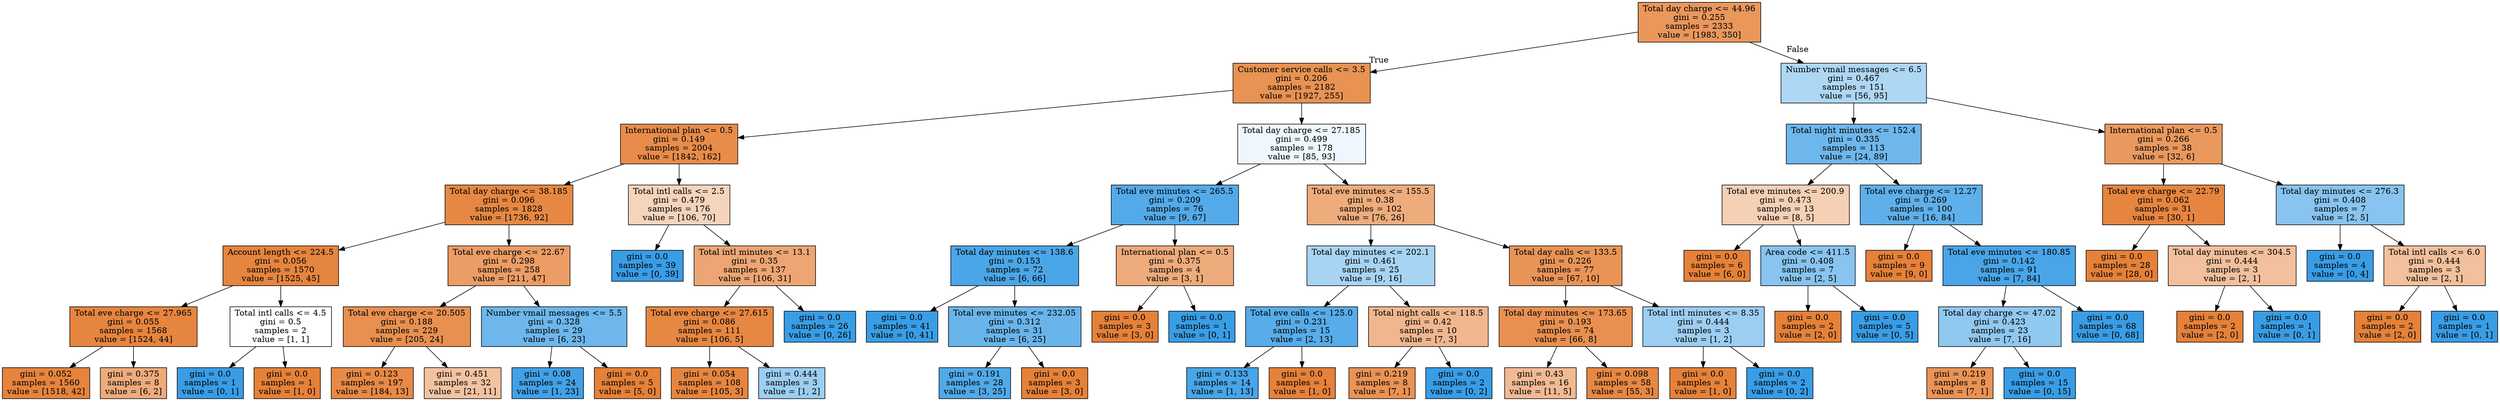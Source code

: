 digraph Tree {
node [shape=box, style="filled", color="black"] ;
0 [label="Total day charge <= 44.96\ngini = 0.255\nsamples = 2333\nvalue = [1983, 350]", fillcolor="#ea975c"] ;
1 [label="Customer service calls <= 3.5\ngini = 0.206\nsamples = 2182\nvalue = [1927, 255]", fillcolor="#e89253"] ;
0 -> 1 [labeldistance=2.5, labelangle=45, headlabel="True"] ;
2 [label="International plan <= 0.5\ngini = 0.149\nsamples = 2004\nvalue = [1842, 162]", fillcolor="#e78c4a"] ;
1 -> 2 ;
3 [label="Total day charge <= 38.185\ngini = 0.096\nsamples = 1828\nvalue = [1736, 92]", fillcolor="#e68843"] ;
2 -> 3 ;
4 [label="Account length <= 224.5\ngini = 0.056\nsamples = 1570\nvalue = [1525, 45]", fillcolor="#e6853f"] ;
3 -> 4 ;
5 [label="Total eve charge <= 27.965\ngini = 0.055\nsamples = 1568\nvalue = [1524, 44]", fillcolor="#e6853f"] ;
4 -> 5 ;
6 [label="gini = 0.052\nsamples = 1560\nvalue = [1518, 42]", fillcolor="#e6843e"] ;
5 -> 6 ;
7 [label="gini = 0.375\nsamples = 8\nvalue = [6, 2]", fillcolor="#eeab7b"] ;
5 -> 7 ;
8 [label="Total intl calls <= 4.5\ngini = 0.5\nsamples = 2\nvalue = [1, 1]", fillcolor="#ffffff"] ;
4 -> 8 ;
9 [label="gini = 0.0\nsamples = 1\nvalue = [0, 1]", fillcolor="#399de5"] ;
8 -> 9 ;
10 [label="gini = 0.0\nsamples = 1\nvalue = [1, 0]", fillcolor="#e58139"] ;
8 -> 10 ;
11 [label="Total eve charge <= 22.67\ngini = 0.298\nsamples = 258\nvalue = [211, 47]", fillcolor="#eb9d65"] ;
3 -> 11 ;
12 [label="Total eve charge <= 20.505\ngini = 0.188\nsamples = 229\nvalue = [205, 24]", fillcolor="#e89050"] ;
11 -> 12 ;
13 [label="gini = 0.123\nsamples = 197\nvalue = [184, 13]", fillcolor="#e78a47"] ;
12 -> 13 ;
14 [label="gini = 0.451\nsamples = 32\nvalue = [21, 11]", fillcolor="#f3c3a1"] ;
12 -> 14 ;
15 [label="Number vmail messages <= 5.5\ngini = 0.328\nsamples = 29\nvalue = [6, 23]", fillcolor="#6db7ec"] ;
11 -> 15 ;
16 [label="gini = 0.08\nsamples = 24\nvalue = [1, 23]", fillcolor="#42a1e6"] ;
15 -> 16 ;
17 [label="gini = 0.0\nsamples = 5\nvalue = [5, 0]", fillcolor="#e58139"] ;
15 -> 17 ;
18 [label="Total intl calls <= 2.5\ngini = 0.479\nsamples = 176\nvalue = [106, 70]", fillcolor="#f6d4bc"] ;
2 -> 18 ;
19 [label="gini = 0.0\nsamples = 39\nvalue = [0, 39]", fillcolor="#399de5"] ;
18 -> 19 ;
20 [label="Total intl minutes <= 13.1\ngini = 0.35\nsamples = 137\nvalue = [106, 31]", fillcolor="#eda673"] ;
18 -> 20 ;
21 [label="Total eve charge <= 27.615\ngini = 0.086\nsamples = 111\nvalue = [106, 5]", fillcolor="#e68742"] ;
20 -> 21 ;
22 [label="gini = 0.054\nsamples = 108\nvalue = [105, 3]", fillcolor="#e6853f"] ;
21 -> 22 ;
23 [label="gini = 0.444\nsamples = 3\nvalue = [1, 2]", fillcolor="#9ccef2"] ;
21 -> 23 ;
24 [label="gini = 0.0\nsamples = 26\nvalue = [0, 26]", fillcolor="#399de5"] ;
20 -> 24 ;
25 [label="Total day charge <= 27.185\ngini = 0.499\nsamples = 178\nvalue = [85, 93]", fillcolor="#eef7fd"] ;
1 -> 25 ;
26 [label="Total eve minutes <= 265.5\ngini = 0.209\nsamples = 76\nvalue = [9, 67]", fillcolor="#54aae8"] ;
25 -> 26 ;
27 [label="Total day minutes <= 138.6\ngini = 0.153\nsamples = 72\nvalue = [6, 66]", fillcolor="#4ba6e7"] ;
26 -> 27 ;
28 [label="gini = 0.0\nsamples = 41\nvalue = [0, 41]", fillcolor="#399de5"] ;
27 -> 28 ;
29 [label="Total eve minutes <= 232.05\ngini = 0.312\nsamples = 31\nvalue = [6, 25]", fillcolor="#69b5eb"] ;
27 -> 29 ;
30 [label="gini = 0.191\nsamples = 28\nvalue = [3, 25]", fillcolor="#51a9e8"] ;
29 -> 30 ;
31 [label="gini = 0.0\nsamples = 3\nvalue = [3, 0]", fillcolor="#e58139"] ;
29 -> 31 ;
32 [label="International plan <= 0.5\ngini = 0.375\nsamples = 4\nvalue = [3, 1]", fillcolor="#eeab7b"] ;
26 -> 32 ;
33 [label="gini = 0.0\nsamples = 3\nvalue = [3, 0]", fillcolor="#e58139"] ;
32 -> 33 ;
34 [label="gini = 0.0\nsamples = 1\nvalue = [0, 1]", fillcolor="#399de5"] ;
32 -> 34 ;
35 [label="Total eve minutes <= 155.5\ngini = 0.38\nsamples = 102\nvalue = [76, 26]", fillcolor="#eeac7d"] ;
25 -> 35 ;
36 [label="Total day minutes <= 202.1\ngini = 0.461\nsamples = 25\nvalue = [9, 16]", fillcolor="#a8d4f4"] ;
35 -> 36 ;
37 [label="Total eve calls <= 125.0\ngini = 0.231\nsamples = 15\nvalue = [2, 13]", fillcolor="#57ace9"] ;
36 -> 37 ;
38 [label="gini = 0.133\nsamples = 14\nvalue = [1, 13]", fillcolor="#48a5e7"] ;
37 -> 38 ;
39 [label="gini = 0.0\nsamples = 1\nvalue = [1, 0]", fillcolor="#e58139"] ;
37 -> 39 ;
40 [label="Total night calls <= 118.5\ngini = 0.42\nsamples = 10\nvalue = [7, 3]", fillcolor="#f0b78e"] ;
36 -> 40 ;
41 [label="gini = 0.219\nsamples = 8\nvalue = [7, 1]", fillcolor="#e99355"] ;
40 -> 41 ;
42 [label="gini = 0.0\nsamples = 2\nvalue = [0, 2]", fillcolor="#399de5"] ;
40 -> 42 ;
43 [label="Total day calls <= 133.5\ngini = 0.226\nsamples = 77\nvalue = [67, 10]", fillcolor="#e99457"] ;
35 -> 43 ;
44 [label="Total day minutes <= 173.65\ngini = 0.193\nsamples = 74\nvalue = [66, 8]", fillcolor="#e89051"] ;
43 -> 44 ;
45 [label="gini = 0.43\nsamples = 16\nvalue = [11, 5]", fillcolor="#f1ba93"] ;
44 -> 45 ;
46 [label="gini = 0.098\nsamples = 58\nvalue = [55, 3]", fillcolor="#e68844"] ;
44 -> 46 ;
47 [label="Total intl minutes <= 8.35\ngini = 0.444\nsamples = 3\nvalue = [1, 2]", fillcolor="#9ccef2"] ;
43 -> 47 ;
48 [label="gini = 0.0\nsamples = 1\nvalue = [1, 0]", fillcolor="#e58139"] ;
47 -> 48 ;
49 [label="gini = 0.0\nsamples = 2\nvalue = [0, 2]", fillcolor="#399de5"] ;
47 -> 49 ;
50 [label="Number vmail messages <= 6.5\ngini = 0.467\nsamples = 151\nvalue = [56, 95]", fillcolor="#aed7f4"] ;
0 -> 50 [labeldistance=2.5, labelangle=-45, headlabel="False"] ;
51 [label="Total night minutes <= 152.4\ngini = 0.335\nsamples = 113\nvalue = [24, 89]", fillcolor="#6eb7ec"] ;
50 -> 51 ;
52 [label="Total eve minutes <= 200.9\ngini = 0.473\nsamples = 13\nvalue = [8, 5]", fillcolor="#f5d0b5"] ;
51 -> 52 ;
53 [label="gini = 0.0\nsamples = 6\nvalue = [6, 0]", fillcolor="#e58139"] ;
52 -> 53 ;
54 [label="Area code <= 411.5\ngini = 0.408\nsamples = 7\nvalue = [2, 5]", fillcolor="#88c4ef"] ;
52 -> 54 ;
55 [label="gini = 0.0\nsamples = 2\nvalue = [2, 0]", fillcolor="#e58139"] ;
54 -> 55 ;
56 [label="gini = 0.0\nsamples = 5\nvalue = [0, 5]", fillcolor="#399de5"] ;
54 -> 56 ;
57 [label="Total eve charge <= 12.27\ngini = 0.269\nsamples = 100\nvalue = [16, 84]", fillcolor="#5fb0ea"] ;
51 -> 57 ;
58 [label="gini = 0.0\nsamples = 9\nvalue = [9, 0]", fillcolor="#e58139"] ;
57 -> 58 ;
59 [label="Total eve minutes <= 180.85\ngini = 0.142\nsamples = 91\nvalue = [7, 84]", fillcolor="#49a5e7"] ;
57 -> 59 ;
60 [label="Total day charge <= 47.02\ngini = 0.423\nsamples = 23\nvalue = [7, 16]", fillcolor="#90c8f0"] ;
59 -> 60 ;
61 [label="gini = 0.219\nsamples = 8\nvalue = [7, 1]", fillcolor="#e99355"] ;
60 -> 61 ;
62 [label="gini = 0.0\nsamples = 15\nvalue = [0, 15]", fillcolor="#399de5"] ;
60 -> 62 ;
63 [label="gini = 0.0\nsamples = 68\nvalue = [0, 68]", fillcolor="#399de5"] ;
59 -> 63 ;
64 [label="International plan <= 0.5\ngini = 0.266\nsamples = 38\nvalue = [32, 6]", fillcolor="#ea995e"] ;
50 -> 64 ;
65 [label="Total eve charge <= 22.79\ngini = 0.062\nsamples = 31\nvalue = [30, 1]", fillcolor="#e68540"] ;
64 -> 65 ;
66 [label="gini = 0.0\nsamples = 28\nvalue = [28, 0]", fillcolor="#e58139"] ;
65 -> 66 ;
67 [label="Total day minutes <= 304.5\ngini = 0.444\nsamples = 3\nvalue = [2, 1]", fillcolor="#f2c09c"] ;
65 -> 67 ;
68 [label="gini = 0.0\nsamples = 2\nvalue = [2, 0]", fillcolor="#e58139"] ;
67 -> 68 ;
69 [label="gini = 0.0\nsamples = 1\nvalue = [0, 1]", fillcolor="#399de5"] ;
67 -> 69 ;
70 [label="Total day minutes <= 276.3\ngini = 0.408\nsamples = 7\nvalue = [2, 5]", fillcolor="#88c4ef"] ;
64 -> 70 ;
71 [label="gini = 0.0\nsamples = 4\nvalue = [0, 4]", fillcolor="#399de5"] ;
70 -> 71 ;
72 [label="Total intl calls <= 6.0\ngini = 0.444\nsamples = 3\nvalue = [2, 1]", fillcolor="#f2c09c"] ;
70 -> 72 ;
73 [label="gini = 0.0\nsamples = 2\nvalue = [2, 0]", fillcolor="#e58139"] ;
72 -> 73 ;
74 [label="gini = 0.0\nsamples = 1\nvalue = [0, 1]", fillcolor="#399de5"] ;
72 -> 74 ;
}
